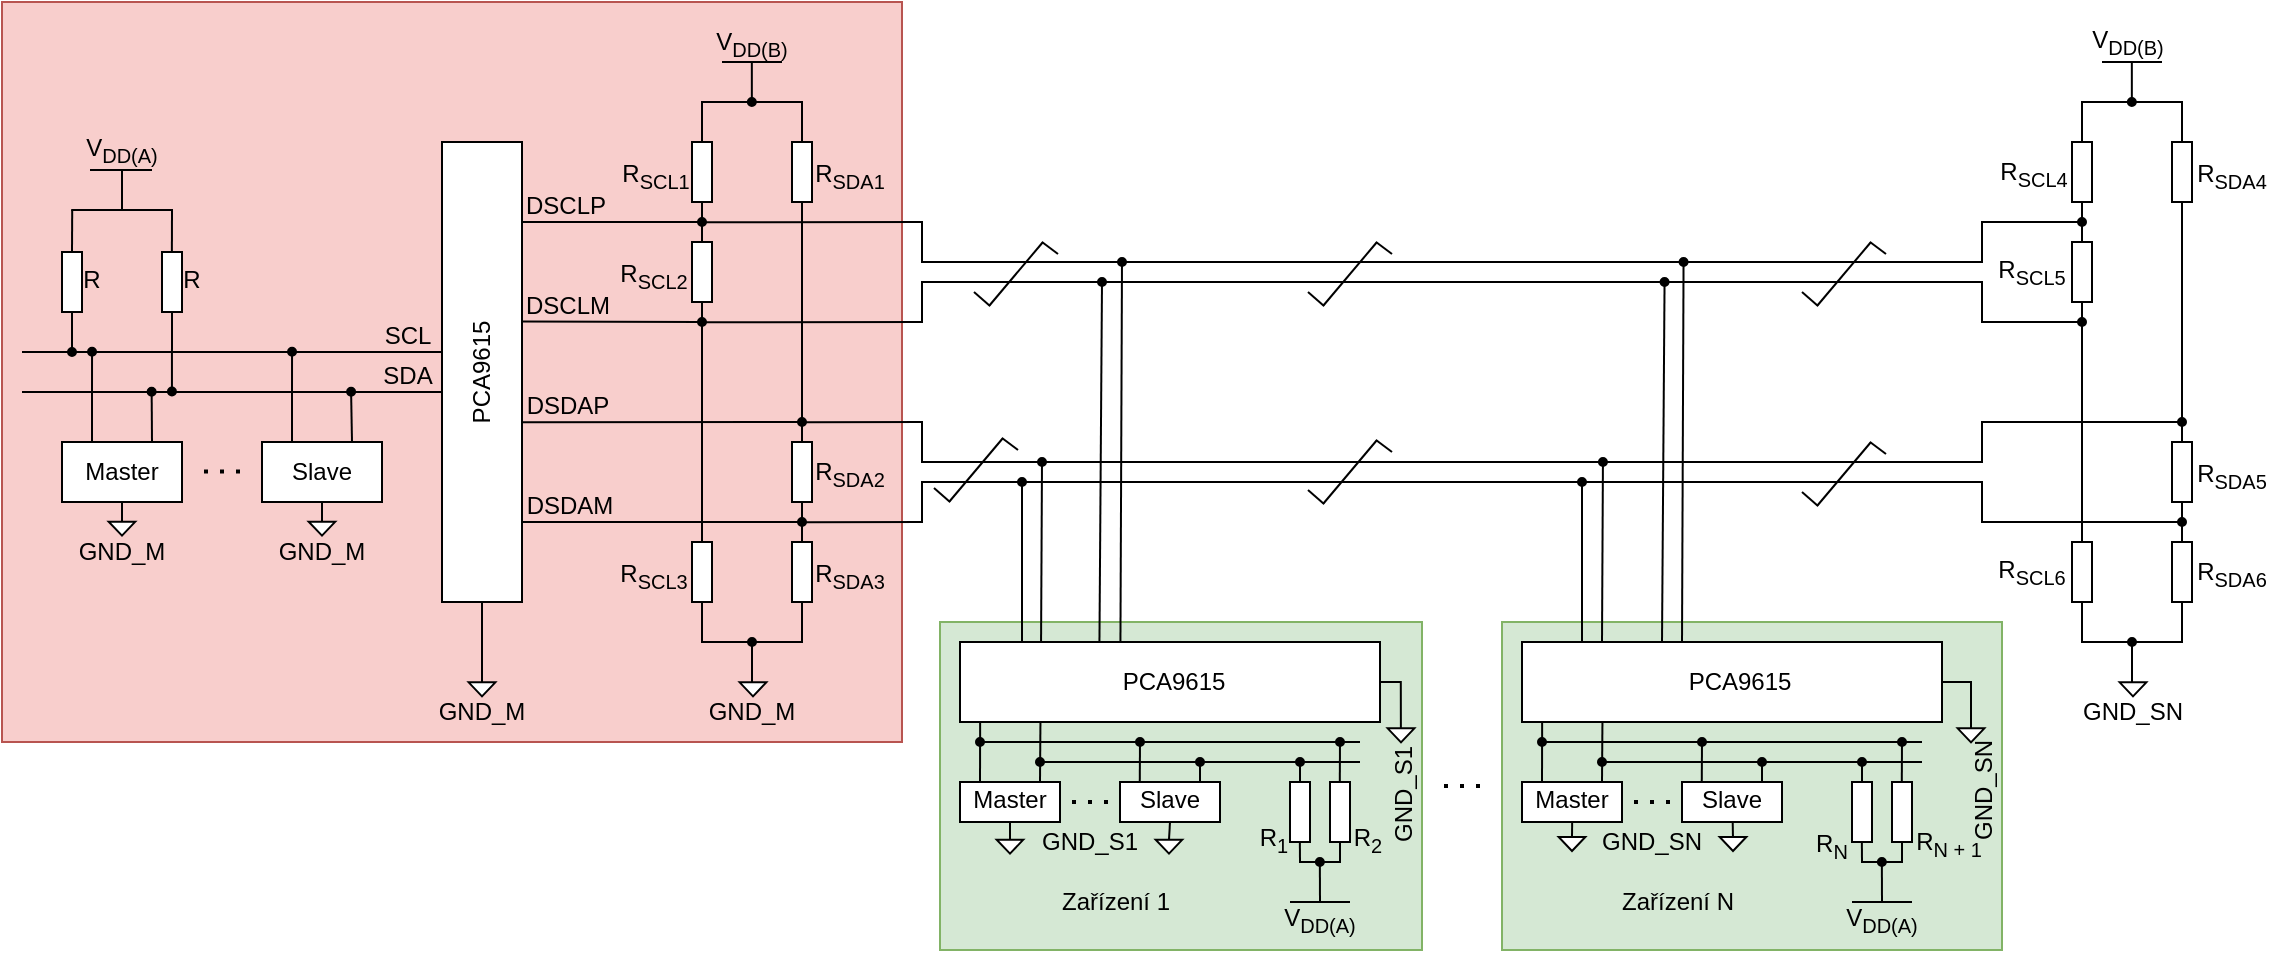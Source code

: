 <mxfile version="14.0.4" type="device"><diagram id="pNHk52BZVPlod_7OhRAb" name="Page-1"><mxGraphModel dx="2249" dy="705" grid="1" gridSize="10" guides="1" tooltips="1" connect="1" arrows="1" fold="1" page="1" pageScale="1" pageWidth="827" pageHeight="1169" math="0" shadow="0"><root><mxCell id="0"/><mxCell id="1" parent="0"/><mxCell id="QaDHxLC-cqoeWQ3ki1GE-164" value="" style="rounded=0;whiteSpace=wrap;html=1;fillColor=#f8cecc;strokeColor=#b85450;" vertex="1" parent="1"><mxGeometry x="-170" y="80" width="450" height="370" as="geometry"/></mxCell><mxCell id="QaDHxLC-cqoeWQ3ki1GE-119" style="edgeStyle=orthogonalEdgeStyle;rounded=0;orthogonalLoop=1;jettySize=auto;html=1;exitX=0.75;exitY=0;exitDx=0;exitDy=0;startArrow=none;startFill=0;startSize=4;endArrow=oval;endFill=1;endSize=4;" edge="1" parent="1" source="QaDHxLC-cqoeWQ3ki1GE-2"><mxGeometry relative="1" as="geometry"><mxPoint x="-95.181" y="274.913" as="targetPoint"/></mxGeometry></mxCell><mxCell id="QaDHxLC-cqoeWQ3ki1GE-120" style="edgeStyle=orthogonalEdgeStyle;rounded=0;orthogonalLoop=1;jettySize=auto;html=1;exitX=0.25;exitY=0;exitDx=0;exitDy=0;startArrow=none;startFill=0;startSize=4;endArrow=oval;endFill=1;endSize=4;" edge="1" parent="1" source="QaDHxLC-cqoeWQ3ki1GE-2"><mxGeometry relative="1" as="geometry"><mxPoint x="-124.98" y="254.913" as="targetPoint"/></mxGeometry></mxCell><mxCell id="QaDHxLC-cqoeWQ3ki1GE-234" style="edgeStyle=orthogonalEdgeStyle;rounded=0;orthogonalLoop=1;jettySize=auto;html=1;exitX=0.5;exitY=1;exitDx=0;exitDy=0;entryX=0;entryY=0.5;entryDx=0;entryDy=0;startArrow=none;startFill=0;startSize=4;endArrow=none;endFill=0;endSize=4;" edge="1" parent="1" source="QaDHxLC-cqoeWQ3ki1GE-2" target="QaDHxLC-cqoeWQ3ki1GE-233"><mxGeometry relative="1" as="geometry"/></mxCell><mxCell id="QaDHxLC-cqoeWQ3ki1GE-2" value="" style="rounded=0;whiteSpace=wrap;html=1;" vertex="1" parent="1"><mxGeometry x="-140" y="300" width="60" height="30" as="geometry"/></mxCell><mxCell id="QaDHxLC-cqoeWQ3ki1GE-117" style="edgeStyle=orthogonalEdgeStyle;rounded=0;orthogonalLoop=1;jettySize=auto;html=1;exitX=0.75;exitY=0;exitDx=0;exitDy=0;startArrow=none;startFill=0;startSize=4;endArrow=oval;endFill=1;endSize=4;" edge="1" parent="1" source="QaDHxLC-cqoeWQ3ki1GE-3"><mxGeometry relative="1" as="geometry"><mxPoint x="4.55" y="274.913" as="targetPoint"/></mxGeometry></mxCell><mxCell id="QaDHxLC-cqoeWQ3ki1GE-118" style="edgeStyle=orthogonalEdgeStyle;rounded=0;orthogonalLoop=1;jettySize=auto;html=1;exitX=0.25;exitY=0;exitDx=0;exitDy=0;startArrow=none;startFill=0;startSize=4;endArrow=oval;endFill=1;endSize=4;" edge="1" parent="1" source="QaDHxLC-cqoeWQ3ki1GE-3"><mxGeometry relative="1" as="geometry"><mxPoint x="-24.98" y="254.913" as="targetPoint"/></mxGeometry></mxCell><mxCell id="QaDHxLC-cqoeWQ3ki1GE-235" style="edgeStyle=orthogonalEdgeStyle;rounded=0;orthogonalLoop=1;jettySize=auto;html=1;exitX=0.5;exitY=1;exitDx=0;exitDy=0;entryX=0;entryY=0.5;entryDx=0;entryDy=0;startArrow=none;startFill=0;startSize=4;endArrow=none;endFill=0;endSize=4;" edge="1" parent="1" source="QaDHxLC-cqoeWQ3ki1GE-3" target="QaDHxLC-cqoeWQ3ki1GE-232"><mxGeometry relative="1" as="geometry"/></mxCell><mxCell id="QaDHxLC-cqoeWQ3ki1GE-3" value="" style="rounded=0;whiteSpace=wrap;html=1;" vertex="1" parent="1"><mxGeometry x="-40" y="300" width="60" height="30" as="geometry"/></mxCell><mxCell id="QaDHxLC-cqoeWQ3ki1GE-6" value="Slave" style="text;html=1;strokeColor=none;fillColor=none;align=center;verticalAlign=middle;whiteSpace=wrap;rounded=0;" vertex="1" parent="1"><mxGeometry x="-30" y="305" width="40" height="20" as="geometry"/></mxCell><mxCell id="QaDHxLC-cqoeWQ3ki1GE-7" value="Master" style="text;html=1;strokeColor=none;fillColor=none;align=center;verticalAlign=middle;whiteSpace=wrap;rounded=0;" vertex="1" parent="1"><mxGeometry x="-130" y="305" width="40" height="20" as="geometry"/></mxCell><mxCell id="QaDHxLC-cqoeWQ3ki1GE-19" value="" style="endArrow=none;dashed=1;html=1;dashPattern=1 3;strokeWidth=2;" edge="1" parent="1"><mxGeometry width="50" height="50" relative="1" as="geometry"><mxPoint x="-69" y="314.76" as="sourcePoint"/><mxPoint x="-49" y="314.76" as="targetPoint"/></mxGeometry></mxCell><mxCell id="QaDHxLC-cqoeWQ3ki1GE-43" value="" style="group" vertex="1" connectable="0" parent="1"><mxGeometry x="580" y="390" width="254.5" height="164" as="geometry"/></mxCell><mxCell id="QaDHxLC-cqoeWQ3ki1GE-44" value="" style="rounded=0;whiteSpace=wrap;html=1;fillColor=#d5e8d4;strokeColor=#82b366;" vertex="1" parent="QaDHxLC-cqoeWQ3ki1GE-43"><mxGeometry width="250" height="164" as="geometry"/></mxCell><mxCell id="QaDHxLC-cqoeWQ3ki1GE-45" value="" style="rounded=0;whiteSpace=wrap;html=1;" vertex="1" parent="QaDHxLC-cqoeWQ3ki1GE-43"><mxGeometry x="10" y="80" width="50" height="20" as="geometry"/></mxCell><mxCell id="QaDHxLC-cqoeWQ3ki1GE-46" value="" style="rounded=0;whiteSpace=wrap;html=1;" vertex="1" parent="QaDHxLC-cqoeWQ3ki1GE-43"><mxGeometry x="90" y="80" width="50" height="20" as="geometry"/></mxCell><mxCell id="QaDHxLC-cqoeWQ3ki1GE-47" value="Slave" style="text;html=1;strokeColor=none;fillColor=none;align=center;verticalAlign=middle;whiteSpace=wrap;rounded=0;" vertex="1" parent="QaDHxLC-cqoeWQ3ki1GE-43"><mxGeometry x="95" y="79" width="40" height="20" as="geometry"/></mxCell><mxCell id="QaDHxLC-cqoeWQ3ki1GE-249" style="edgeStyle=orthogonalEdgeStyle;rounded=0;orthogonalLoop=1;jettySize=auto;html=1;exitX=0.502;exitY=1.066;exitDx=0;exitDy=0;entryX=0;entryY=0.5;entryDx=0;entryDy=0;startArrow=none;startFill=0;startSize=4;endArrow=none;endFill=0;endSize=4;exitPerimeter=0;" edge="1" parent="QaDHxLC-cqoeWQ3ki1GE-43" source="QaDHxLC-cqoeWQ3ki1GE-48" target="QaDHxLC-cqoeWQ3ki1GE-247"><mxGeometry relative="1" as="geometry"/></mxCell><mxCell id="QaDHxLC-cqoeWQ3ki1GE-48" value="Master" style="text;html=1;strokeColor=none;fillColor=none;align=center;verticalAlign=middle;whiteSpace=wrap;rounded=0;" vertex="1" parent="QaDHxLC-cqoeWQ3ki1GE-43"><mxGeometry x="15" y="78" width="40" height="21" as="geometry"/></mxCell><mxCell id="QaDHxLC-cqoeWQ3ki1GE-49" value="" style="endArrow=none;dashed=1;html=1;dashPattern=1 3;strokeWidth=2;" edge="1" parent="QaDHxLC-cqoeWQ3ki1GE-43"><mxGeometry width="50" height="50" relative="1" as="geometry"><mxPoint x="66" y="90" as="sourcePoint"/><mxPoint x="86" y="90" as="targetPoint"/></mxGeometry></mxCell><mxCell id="QaDHxLC-cqoeWQ3ki1GE-127" style="edgeStyle=orthogonalEdgeStyle;rounded=0;orthogonalLoop=1;jettySize=auto;html=1;exitX=0.5;exitY=0;exitDx=0;exitDy=0;entryX=0;entryY=0.5;entryDx=0;entryDy=0;startArrow=none;startFill=0;startSize=4;endArrow=none;endFill=0;endSize=4;" edge="1" parent="QaDHxLC-cqoeWQ3ki1GE-43" source="QaDHxLC-cqoeWQ3ki1GE-50" target="QaDHxLC-cqoeWQ3ki1GE-126"><mxGeometry relative="1" as="geometry"/></mxCell><mxCell id="QaDHxLC-cqoeWQ3ki1GE-50" value="" style="rounded=0;whiteSpace=wrap;html=1;rotation=90;" vertex="1" parent="QaDHxLC-cqoeWQ3ki1GE-43"><mxGeometry x="95" y="-75" width="40" height="210" as="geometry"/></mxCell><mxCell id="QaDHxLC-cqoeWQ3ki1GE-51" value="PCA9615" style="text;html=1;strokeColor=none;fillColor=none;align=center;verticalAlign=middle;whiteSpace=wrap;rounded=0;rotation=360;" vertex="1" parent="QaDHxLC-cqoeWQ3ki1GE-43"><mxGeometry x="89" y="20" width="60" height="20" as="geometry"/></mxCell><mxCell id="QaDHxLC-cqoeWQ3ki1GE-52" value="" style="rounded=0;whiteSpace=wrap;html=1;" vertex="1" parent="QaDHxLC-cqoeWQ3ki1GE-43"><mxGeometry x="175" y="80" width="10" height="30" as="geometry"/></mxCell><mxCell id="QaDHxLC-cqoeWQ3ki1GE-53" value="" style="rounded=0;whiteSpace=wrap;html=1;" vertex="1" parent="QaDHxLC-cqoeWQ3ki1GE-43"><mxGeometry x="195" y="80" width="10" height="30" as="geometry"/></mxCell><mxCell id="QaDHxLC-cqoeWQ3ki1GE-54" value="" style="endArrow=none;html=1;entryX=0.995;entryY=0.952;entryDx=0;entryDy=0;entryPerimeter=0;" edge="1" parent="QaDHxLC-cqoeWQ3ki1GE-43" target="QaDHxLC-cqoeWQ3ki1GE-50"><mxGeometry width="50" height="50" relative="1" as="geometry"><mxPoint x="20" y="80" as="sourcePoint"/><mxPoint x="20" y="51" as="targetPoint"/></mxGeometry></mxCell><mxCell id="QaDHxLC-cqoeWQ3ki1GE-55" value="" style="endArrow=none;html=1;entryX=1;entryY=0.945;entryDx=0;entryDy=0;entryPerimeter=0;" edge="1" parent="QaDHxLC-cqoeWQ3ki1GE-43"><mxGeometry width="50" height="50" relative="1" as="geometry"><mxPoint x="50" y="80" as="sourcePoint"/><mxPoint x="50.22" y="50.1" as="targetPoint"/></mxGeometry></mxCell><mxCell id="QaDHxLC-cqoeWQ3ki1GE-56" value="" style="endArrow=none;html=1;endSize=4;startSize=4;startArrow=oval;startFill=1;" edge="1" parent="QaDHxLC-cqoeWQ3ki1GE-43"><mxGeometry width="50" height="50" relative="1" as="geometry"><mxPoint x="20" y="60" as="sourcePoint"/><mxPoint x="210" y="60" as="targetPoint"/></mxGeometry></mxCell><mxCell id="QaDHxLC-cqoeWQ3ki1GE-57" value="" style="endArrow=none;html=1;startArrow=oval;startFill=1;endSize=4;startSize=4;" edge="1" parent="QaDHxLC-cqoeWQ3ki1GE-43"><mxGeometry width="50" height="50" relative="1" as="geometry"><mxPoint x="50" y="70" as="sourcePoint"/><mxPoint x="210" y="70" as="targetPoint"/></mxGeometry></mxCell><mxCell id="QaDHxLC-cqoeWQ3ki1GE-58" value="" style="endArrow=oval;html=1;startArrow=none;startFill=0;endFill=1;endSize=4;startSize=4;" edge="1" parent="QaDHxLC-cqoeWQ3ki1GE-43"><mxGeometry width="50" height="50" relative="1" as="geometry"><mxPoint x="99.89" y="80" as="sourcePoint"/><mxPoint x="100" y="60" as="targetPoint"/></mxGeometry></mxCell><mxCell id="QaDHxLC-cqoeWQ3ki1GE-59" value="" style="endArrow=oval;html=1;endSize=4;startSize=4;endFill=1;" edge="1" parent="QaDHxLC-cqoeWQ3ki1GE-43"><mxGeometry width="50" height="50" relative="1" as="geometry"><mxPoint x="130" y="80" as="sourcePoint"/><mxPoint x="130" y="70" as="targetPoint"/></mxGeometry></mxCell><mxCell id="QaDHxLC-cqoeWQ3ki1GE-60" value="" style="endArrow=oval;html=1;endFill=1;endSize=4;startSize=4;" edge="1" parent="QaDHxLC-cqoeWQ3ki1GE-43"><mxGeometry width="50" height="50" relative="1" as="geometry"><mxPoint x="180" y="80" as="sourcePoint"/><mxPoint x="180" y="70" as="targetPoint"/></mxGeometry></mxCell><mxCell id="QaDHxLC-cqoeWQ3ki1GE-61" value="" style="endArrow=oval;html=1;endFill=1;endSize=4;startSize=4;" edge="1" parent="QaDHxLC-cqoeWQ3ki1GE-43"><mxGeometry width="50" height="50" relative="1" as="geometry"><mxPoint x="199.9" y="80" as="sourcePoint"/><mxPoint x="200" y="60" as="targetPoint"/></mxGeometry></mxCell><mxCell id="QaDHxLC-cqoeWQ3ki1GE-62" value="R&lt;sub&gt;N&lt;/sub&gt;" style="text;html=1;strokeColor=none;fillColor=none;align=center;verticalAlign=middle;whiteSpace=wrap;rounded=0;" vertex="1" parent="QaDHxLC-cqoeWQ3ki1GE-43"><mxGeometry x="155" y="102" width="20" height="20" as="geometry"/></mxCell><mxCell id="QaDHxLC-cqoeWQ3ki1GE-63" value="R&lt;sub&gt;N + 1&lt;/sub&gt;" style="text;html=1;strokeColor=none;fillColor=none;align=center;verticalAlign=middle;whiteSpace=wrap;rounded=0;" vertex="1" parent="QaDHxLC-cqoeWQ3ki1GE-43"><mxGeometry x="201" y="101" width="45" height="20" as="geometry"/></mxCell><mxCell id="QaDHxLC-cqoeWQ3ki1GE-64" value="" style="endArrow=none;html=1;" edge="1" parent="QaDHxLC-cqoeWQ3ki1GE-43"><mxGeometry width="50" height="50" relative="1" as="geometry"><mxPoint x="180" y="120" as="sourcePoint"/><mxPoint x="179.93" y="110" as="targetPoint"/></mxGeometry></mxCell><mxCell id="QaDHxLC-cqoeWQ3ki1GE-65" value="" style="endArrow=none;html=1;" edge="1" parent="QaDHxLC-cqoeWQ3ki1GE-43"><mxGeometry width="50" height="50" relative="1" as="geometry"><mxPoint x="200.0" y="120.0" as="sourcePoint"/><mxPoint x="200.0" y="110.0" as="targetPoint"/></mxGeometry></mxCell><mxCell id="QaDHxLC-cqoeWQ3ki1GE-66" value="" style="endArrow=none;html=1;" edge="1" parent="QaDHxLC-cqoeWQ3ki1GE-43"><mxGeometry width="50" height="50" relative="1" as="geometry"><mxPoint x="179.5" y="120" as="sourcePoint"/><mxPoint x="200.5" y="120" as="targetPoint"/></mxGeometry></mxCell><mxCell id="QaDHxLC-cqoeWQ3ki1GE-67" value="" style="endArrow=oval;html=1;endSize=4;startSize=4;endFill=1;" edge="1" parent="QaDHxLC-cqoeWQ3ki1GE-43"><mxGeometry width="50" height="50" relative="1" as="geometry"><mxPoint x="190" y="140" as="sourcePoint"/><mxPoint x="189.93" y="120" as="targetPoint"/></mxGeometry></mxCell><mxCell id="QaDHxLC-cqoeWQ3ki1GE-68" value="" style="endArrow=none;html=1;" edge="1" parent="QaDHxLC-cqoeWQ3ki1GE-43"><mxGeometry width="50" height="50" relative="1" as="geometry"><mxPoint x="175" y="140" as="sourcePoint"/><mxPoint x="205" y="140" as="targetPoint"/></mxGeometry></mxCell><mxCell id="QaDHxLC-cqoeWQ3ki1GE-69" value="V&lt;sub&gt;DD(A)&lt;/sub&gt;" style="text;html=1;strokeColor=none;fillColor=none;align=center;verticalAlign=middle;whiteSpace=wrap;rounded=0;" vertex="1" parent="QaDHxLC-cqoeWQ3ki1GE-43"><mxGeometry x="170" y="139" width="40" height="20" as="geometry"/></mxCell><mxCell id="QaDHxLC-cqoeWQ3ki1GE-70" value="Zařízení N" style="text;html=1;strokeColor=none;fillColor=none;align=center;verticalAlign=middle;whiteSpace=wrap;rounded=0;" vertex="1" parent="QaDHxLC-cqoeWQ3ki1GE-43"><mxGeometry x="48" y="130" width="80" height="20" as="geometry"/></mxCell><mxCell id="QaDHxLC-cqoeWQ3ki1GE-126" value="" style="triangle;whiteSpace=wrap;html=1;rotation=90;" vertex="1" parent="QaDHxLC-cqoeWQ3ki1GE-43"><mxGeometry x="231" y="50" width="7" height="13.33" as="geometry"/></mxCell><mxCell id="QaDHxLC-cqoeWQ3ki1GE-129" value="GND_SN" style="text;html=1;strokeColor=none;fillColor=none;align=center;verticalAlign=middle;whiteSpace=wrap;rounded=0;rotation=270;" vertex="1" parent="QaDHxLC-cqoeWQ3ki1GE-43"><mxGeometry x="221" y="74" width="40" height="20" as="geometry"/></mxCell><mxCell id="QaDHxLC-cqoeWQ3ki1GE-247" value="" style="triangle;whiteSpace=wrap;html=1;rotation=90;" vertex="1" parent="QaDHxLC-cqoeWQ3ki1GE-43"><mxGeometry x="31.5" y="104.33" width="7" height="13.33" as="geometry"/></mxCell><mxCell id="QaDHxLC-cqoeWQ3ki1GE-254" style="edgeStyle=orthogonalEdgeStyle;rounded=0;orthogonalLoop=1;jettySize=auto;html=1;exitX=-0.037;exitY=0.502;exitDx=0;exitDy=0;entryX=0.507;entryY=1.006;entryDx=0;entryDy=0;entryPerimeter=0;startArrow=none;startFill=0;startSize=4;endArrow=none;endFill=0;endSize=4;exitPerimeter=0;" edge="1" parent="QaDHxLC-cqoeWQ3ki1GE-43" source="QaDHxLC-cqoeWQ3ki1GE-248" target="QaDHxLC-cqoeWQ3ki1GE-46"><mxGeometry relative="1" as="geometry"/></mxCell><mxCell id="QaDHxLC-cqoeWQ3ki1GE-248" value="" style="triangle;whiteSpace=wrap;html=1;rotation=90;" vertex="1" parent="QaDHxLC-cqoeWQ3ki1GE-43"><mxGeometry x="112" y="104.33" width="7" height="13.33" as="geometry"/></mxCell><mxCell id="QaDHxLC-cqoeWQ3ki1GE-291" value="GND_SN" style="text;html=1;strokeColor=none;fillColor=none;align=center;verticalAlign=middle;whiteSpace=wrap;rounded=0;rotation=0;" vertex="1" parent="QaDHxLC-cqoeWQ3ki1GE-43"><mxGeometry x="55" y="100" width="40" height="20" as="geometry"/></mxCell><mxCell id="QaDHxLC-cqoeWQ3ki1GE-71" value="" style="endArrow=none;dashed=1;html=1;dashPattern=1 3;strokeWidth=2;" edge="1" parent="1"><mxGeometry width="50" height="50" relative="1" as="geometry"><mxPoint x="551" y="472" as="sourcePoint"/><mxPoint x="571" y="472" as="targetPoint"/></mxGeometry></mxCell><mxCell id="QaDHxLC-cqoeWQ3ki1GE-100" style="edgeStyle=orthogonalEdgeStyle;rounded=0;orthogonalLoop=1;jettySize=auto;html=1;entryX=0.5;entryY=1;entryDx=0;entryDy=0;startArrow=none;startFill=0;startSize=4;endArrow=none;endFill=0;endSize=4;" edge="1" parent="1" source="QaDHxLC-cqoeWQ3ki1GE-72" target="QaDHxLC-cqoeWQ3ki1GE-73"><mxGeometry relative="1" as="geometry"/></mxCell><mxCell id="QaDHxLC-cqoeWQ3ki1GE-72" value="" style="rounded=0;whiteSpace=wrap;html=1;" vertex="1" parent="1"><mxGeometry x="175" y="200" width="10" height="30" as="geometry"/></mxCell><mxCell id="QaDHxLC-cqoeWQ3ki1GE-103" style="edgeStyle=orthogonalEdgeStyle;rounded=0;orthogonalLoop=1;jettySize=auto;html=1;entryX=0.5;entryY=0;entryDx=0;entryDy=0;startArrow=none;startFill=0;startSize=4;endArrow=none;endFill=0;endSize=4;" edge="1" parent="1" source="QaDHxLC-cqoeWQ3ki1GE-73" target="QaDHxLC-cqoeWQ3ki1GE-77"><mxGeometry relative="1" as="geometry"><Array as="points"><mxPoint x="180" y="130"/><mxPoint x="230" y="130"/></Array></mxGeometry></mxCell><mxCell id="QaDHxLC-cqoeWQ3ki1GE-73" value="" style="rounded=0;whiteSpace=wrap;html=1;" vertex="1" parent="1"><mxGeometry x="175" y="150" width="10" height="30" as="geometry"/></mxCell><mxCell id="QaDHxLC-cqoeWQ3ki1GE-81" style="edgeStyle=orthogonalEdgeStyle;rounded=0;orthogonalLoop=1;jettySize=auto;html=1;entryX=0.5;entryY=1;entryDx=0;entryDy=0;startArrow=none;startFill=0;startSize=4;endArrow=none;endFill=0;endSize=4;" edge="1" parent="1" source="QaDHxLC-cqoeWQ3ki1GE-74" target="QaDHxLC-cqoeWQ3ki1GE-75"><mxGeometry relative="1" as="geometry"><Array as="points"><mxPoint x="180" y="400"/><mxPoint x="230" y="400"/></Array></mxGeometry></mxCell><mxCell id="QaDHxLC-cqoeWQ3ki1GE-98" style="edgeStyle=orthogonalEdgeStyle;rounded=0;orthogonalLoop=1;jettySize=auto;html=1;entryX=0.5;entryY=1;entryDx=0;entryDy=0;startArrow=none;startFill=0;startSize=4;endArrow=none;endFill=0;endSize=4;" edge="1" parent="1" source="QaDHxLC-cqoeWQ3ki1GE-74" target="QaDHxLC-cqoeWQ3ki1GE-72"><mxGeometry relative="1" as="geometry"/></mxCell><mxCell id="QaDHxLC-cqoeWQ3ki1GE-74" value="" style="rounded=0;whiteSpace=wrap;html=1;" vertex="1" parent="1"><mxGeometry x="175" y="350" width="10" height="30" as="geometry"/></mxCell><mxCell id="QaDHxLC-cqoeWQ3ki1GE-75" value="" style="rounded=0;whiteSpace=wrap;html=1;" vertex="1" parent="1"><mxGeometry x="225" y="350" width="10" height="30" as="geometry"/></mxCell><mxCell id="QaDHxLC-cqoeWQ3ki1GE-80" style="edgeStyle=orthogonalEdgeStyle;rounded=0;orthogonalLoop=1;jettySize=auto;html=1;entryX=0.5;entryY=0;entryDx=0;entryDy=0;startArrow=none;startFill=0;startSize=4;endArrow=none;endFill=0;endSize=4;" edge="1" parent="1" source="QaDHxLC-cqoeWQ3ki1GE-76" target="QaDHxLC-cqoeWQ3ki1GE-75"><mxGeometry relative="1" as="geometry"/></mxCell><mxCell id="QaDHxLC-cqoeWQ3ki1GE-102" style="edgeStyle=orthogonalEdgeStyle;rounded=0;orthogonalLoop=1;jettySize=auto;html=1;entryX=0.5;entryY=1;entryDx=0;entryDy=0;startArrow=none;startFill=0;startSize=4;endArrow=none;endFill=0;endSize=4;" edge="1" parent="1" source="QaDHxLC-cqoeWQ3ki1GE-76" target="QaDHxLC-cqoeWQ3ki1GE-77"><mxGeometry relative="1" as="geometry"/></mxCell><mxCell id="QaDHxLC-cqoeWQ3ki1GE-76" value="" style="rounded=0;whiteSpace=wrap;html=1;" vertex="1" parent="1"><mxGeometry x="225" y="300" width="10" height="30" as="geometry"/></mxCell><mxCell id="QaDHxLC-cqoeWQ3ki1GE-77" value="" style="rounded=0;whiteSpace=wrap;html=1;" vertex="1" parent="1"><mxGeometry x="225" y="150" width="10" height="30" as="geometry"/></mxCell><mxCell id="QaDHxLC-cqoeWQ3ki1GE-85" value="" style="endArrow=oval;html=1;startArrow=none;startFill=0;endFill=1;endSize=4;startSize=4;" edge="1" parent="1"><mxGeometry width="50" height="50" relative="1" as="geometry"><mxPoint x="205" y="420" as="sourcePoint"/><mxPoint x="205" y="400" as="targetPoint"/></mxGeometry></mxCell><mxCell id="QaDHxLC-cqoeWQ3ki1GE-87" value="GND_M" style="text;html=1;strokeColor=none;fillColor=none;align=center;verticalAlign=middle;whiteSpace=wrap;rounded=0;" vertex="1" parent="1"><mxGeometry x="185" y="425" width="40" height="20" as="geometry"/></mxCell><mxCell id="QaDHxLC-cqoeWQ3ki1GE-230" style="edgeStyle=orthogonalEdgeStyle;rounded=0;orthogonalLoop=1;jettySize=auto;html=1;exitX=0.5;exitY=1;exitDx=0;exitDy=0;entryX=0;entryY=0.5;entryDx=0;entryDy=0;startArrow=none;startFill=0;startSize=4;endArrow=none;endFill=0;endSize=4;" edge="1" parent="1" source="QaDHxLC-cqoeWQ3ki1GE-1" target="QaDHxLC-cqoeWQ3ki1GE-229"><mxGeometry relative="1" as="geometry"/></mxCell><mxCell id="QaDHxLC-cqoeWQ3ki1GE-1" value="" style="rounded=0;whiteSpace=wrap;html=1;" vertex="1" parent="1"><mxGeometry x="50" y="150" width="40" height="230" as="geometry"/></mxCell><mxCell id="QaDHxLC-cqoeWQ3ki1GE-5" value="PCA9615" style="text;html=1;strokeColor=none;fillColor=none;align=center;verticalAlign=middle;whiteSpace=wrap;rounded=0;rotation=270;" vertex="1" parent="1"><mxGeometry x="40" y="255" width="60" height="20" as="geometry"/></mxCell><mxCell id="QaDHxLC-cqoeWQ3ki1GE-88" value="R&lt;sub&gt;SCL1&lt;/sub&gt;" style="text;html=1;strokeColor=none;fillColor=none;align=center;verticalAlign=middle;whiteSpace=wrap;rounded=0;" vertex="1" parent="1"><mxGeometry x="137" y="157" width="40" height="20" as="geometry"/></mxCell><mxCell id="QaDHxLC-cqoeWQ3ki1GE-89" value="R&lt;sub&gt;SCL2&lt;/sub&gt;" style="text;html=1;strokeColor=none;fillColor=none;align=center;verticalAlign=middle;whiteSpace=wrap;rounded=0;" vertex="1" parent="1"><mxGeometry x="136" y="207" width="40" height="20" as="geometry"/></mxCell><mxCell id="QaDHxLC-cqoeWQ3ki1GE-90" value="R&lt;sub&gt;SCL3&lt;/sub&gt;" style="text;html=1;strokeColor=none;fillColor=none;align=center;verticalAlign=middle;whiteSpace=wrap;rounded=0;" vertex="1" parent="1"><mxGeometry x="136" y="357" width="40" height="20" as="geometry"/></mxCell><mxCell id="QaDHxLC-cqoeWQ3ki1GE-91" value="R&lt;sub&gt;SDA1&lt;/sub&gt;" style="text;html=1;strokeColor=none;fillColor=none;align=center;verticalAlign=middle;whiteSpace=wrap;rounded=0;" vertex="1" parent="1"><mxGeometry x="234" y="157" width="40" height="20" as="geometry"/></mxCell><mxCell id="QaDHxLC-cqoeWQ3ki1GE-92" value="R&lt;sub&gt;SDA2&lt;/sub&gt;" style="text;html=1;strokeColor=none;fillColor=none;align=center;verticalAlign=middle;whiteSpace=wrap;rounded=0;" vertex="1" parent="1"><mxGeometry x="234" y="306" width="40" height="20" as="geometry"/></mxCell><mxCell id="QaDHxLC-cqoeWQ3ki1GE-93" value="R&lt;sub&gt;SDA3&lt;/sub&gt;" style="text;html=1;strokeColor=none;fillColor=none;align=center;verticalAlign=middle;whiteSpace=wrap;rounded=0;" vertex="1" parent="1"><mxGeometry x="234" y="357" width="40" height="20" as="geometry"/></mxCell><mxCell id="QaDHxLC-cqoeWQ3ki1GE-94" value="" style="endArrow=oval;html=1;startSize=4;endSize=4;endFill=1;exitX=0.998;exitY=0.826;exitDx=0;exitDy=0;exitPerimeter=0;" edge="1" parent="1" source="QaDHxLC-cqoeWQ3ki1GE-1"><mxGeometry width="50" height="50" relative="1" as="geometry"><mxPoint x="95" y="350" as="sourcePoint"/><mxPoint x="230" y="340" as="targetPoint"/></mxGeometry></mxCell><mxCell id="QaDHxLC-cqoeWQ3ki1GE-95" value="" style="endArrow=oval;html=1;exitX=0.998;exitY=0.609;exitDx=0;exitDy=0;exitPerimeter=0;startSize=4;endSize=4;endFill=1;" edge="1" parent="1" source="QaDHxLC-cqoeWQ3ki1GE-1"><mxGeometry width="50" height="50" relative="1" as="geometry"><mxPoint x="120.0" y="290.39" as="sourcePoint"/><mxPoint x="230" y="290" as="targetPoint"/></mxGeometry></mxCell><mxCell id="QaDHxLC-cqoeWQ3ki1GE-99" value="" style="endArrow=oval;html=1;exitX=0.997;exitY=0.39;exitDx=0;exitDy=0;exitPerimeter=0;endSize=4;startSize=4;endFill=1;" edge="1" parent="1" source="QaDHxLC-cqoeWQ3ki1GE-1"><mxGeometry width="50" height="50" relative="1" as="geometry"><mxPoint x="140" y="290" as="sourcePoint"/><mxPoint x="180" y="240" as="targetPoint"/></mxGeometry></mxCell><mxCell id="QaDHxLC-cqoeWQ3ki1GE-101" value="" style="endArrow=oval;html=1;endSize=4;startSize=4;endFill=1;" edge="1" parent="1"><mxGeometry width="50" height="50" relative="1" as="geometry"><mxPoint x="90" y="190" as="sourcePoint"/><mxPoint x="180" y="190" as="targetPoint"/></mxGeometry></mxCell><mxCell id="QaDHxLC-cqoeWQ3ki1GE-104" value="" style="endArrow=none;html=1;startSize=4;endSize=4;endFill=0;startArrow=oval;startFill=1;" edge="1" parent="1"><mxGeometry width="50" height="50" relative="1" as="geometry"><mxPoint x="204.92" y="130" as="sourcePoint"/><mxPoint x="204.92" y="110" as="targetPoint"/></mxGeometry></mxCell><mxCell id="QaDHxLC-cqoeWQ3ki1GE-105" value="" style="endArrow=none;html=1;" edge="1" parent="1"><mxGeometry width="50" height="50" relative="1" as="geometry"><mxPoint x="190" y="110" as="sourcePoint"/><mxPoint x="220" y="110" as="targetPoint"/></mxGeometry></mxCell><mxCell id="QaDHxLC-cqoeWQ3ki1GE-106" value="V&lt;sub&gt;DD(B)&lt;/sub&gt;" style="text;html=1;strokeColor=none;fillColor=none;align=center;verticalAlign=middle;whiteSpace=wrap;rounded=0;" vertex="1" parent="1"><mxGeometry x="185" y="91" width="40" height="20" as="geometry"/></mxCell><mxCell id="QaDHxLC-cqoeWQ3ki1GE-107" value="DSCLP" style="text;html=1;strokeColor=none;fillColor=none;align=center;verticalAlign=middle;whiteSpace=wrap;rounded=0;" vertex="1" parent="1"><mxGeometry x="92" y="172" width="40" height="20" as="geometry"/></mxCell><mxCell id="QaDHxLC-cqoeWQ3ki1GE-108" value="DSCLM" style="text;html=1;strokeColor=none;fillColor=none;align=center;verticalAlign=middle;whiteSpace=wrap;rounded=0;" vertex="1" parent="1"><mxGeometry x="93" y="222" width="40" height="20" as="geometry"/></mxCell><mxCell id="QaDHxLC-cqoeWQ3ki1GE-109" value="DSDAP" style="text;html=1;strokeColor=none;fillColor=none;align=center;verticalAlign=middle;whiteSpace=wrap;rounded=0;" vertex="1" parent="1"><mxGeometry x="93" y="272" width="40" height="20" as="geometry"/></mxCell><mxCell id="QaDHxLC-cqoeWQ3ki1GE-110" value="DSDAM" style="text;html=1;strokeColor=none;fillColor=none;align=center;verticalAlign=middle;whiteSpace=wrap;rounded=0;" vertex="1" parent="1"><mxGeometry x="94" y="322" width="40" height="20" as="geometry"/></mxCell><mxCell id="QaDHxLC-cqoeWQ3ki1GE-111" value="" style="endArrow=none;html=1;entryX=-0.021;entryY=0.433;entryDx=0;entryDy=0;entryPerimeter=0;" edge="1" parent="1"><mxGeometry width="50" height="50" relative="1" as="geometry"><mxPoint x="-160" y="255" as="sourcePoint"/><mxPoint x="50.16" y="255.0" as="targetPoint"/></mxGeometry></mxCell><mxCell id="QaDHxLC-cqoeWQ3ki1GE-112" value="" style="endArrow=none;html=1;entryX=-0.021;entryY=0.433;entryDx=0;entryDy=0;entryPerimeter=0;" edge="1" parent="1"><mxGeometry width="50" height="50" relative="1" as="geometry"><mxPoint x="-160" y="275" as="sourcePoint"/><mxPoint x="50.0" y="275" as="targetPoint"/></mxGeometry></mxCell><mxCell id="QaDHxLC-cqoeWQ3ki1GE-122" style="edgeStyle=orthogonalEdgeStyle;rounded=0;orthogonalLoop=1;jettySize=auto;html=1;startArrow=none;startFill=0;startSize=4;endArrow=oval;endFill=1;endSize=4;" edge="1" parent="1" source="QaDHxLC-cqoeWQ3ki1GE-113"><mxGeometry relative="1" as="geometry"><mxPoint x="-135.355" y="254.903" as="targetPoint"/></mxGeometry></mxCell><mxCell id="QaDHxLC-cqoeWQ3ki1GE-113" value="" style="rounded=0;whiteSpace=wrap;html=1;" vertex="1" parent="1"><mxGeometry x="-140" y="205" width="10" height="30" as="geometry"/></mxCell><mxCell id="QaDHxLC-cqoeWQ3ki1GE-121" style="edgeStyle=orthogonalEdgeStyle;rounded=0;orthogonalLoop=1;jettySize=auto;html=1;exitX=0.5;exitY=1;exitDx=0;exitDy=0;startArrow=none;startFill=0;startSize=4;endArrow=oval;endFill=1;endSize=4;" edge="1" parent="1" source="QaDHxLC-cqoeWQ3ki1GE-114"><mxGeometry relative="1" as="geometry"><mxPoint x="-85.032" y="274.742" as="targetPoint"/></mxGeometry></mxCell><mxCell id="QaDHxLC-cqoeWQ3ki1GE-114" value="" style="rounded=0;whiteSpace=wrap;html=1;" vertex="1" parent="1"><mxGeometry x="-90" y="205" width="10" height="30" as="geometry"/></mxCell><mxCell id="QaDHxLC-cqoeWQ3ki1GE-115" value="SDA" style="text;html=1;strokeColor=none;fillColor=none;align=center;verticalAlign=middle;whiteSpace=wrap;rounded=0;" vertex="1" parent="1"><mxGeometry x="13" y="257" width="40" height="20" as="geometry"/></mxCell><mxCell id="QaDHxLC-cqoeWQ3ki1GE-116" value="SCL" style="text;html=1;strokeColor=none;fillColor=none;align=center;verticalAlign=middle;whiteSpace=wrap;rounded=0;" vertex="1" parent="1"><mxGeometry x="13" y="237" width="40" height="20" as="geometry"/></mxCell><mxCell id="QaDHxLC-cqoeWQ3ki1GE-123" value="" style="triangle;whiteSpace=wrap;html=1;rotation=90;" vertex="1" parent="1"><mxGeometry x="202" y="417" width="7" height="13.33" as="geometry"/></mxCell><mxCell id="QaDHxLC-cqoeWQ3ki1GE-40" value="" style="rounded=0;whiteSpace=wrap;html=1;fillColor=#d5e8d4;strokeColor=#82b366;" vertex="1" parent="1"><mxGeometry x="299" y="390" width="241" height="164" as="geometry"/></mxCell><mxCell id="QaDHxLC-cqoeWQ3ki1GE-240" style="edgeStyle=orthogonalEdgeStyle;rounded=0;orthogonalLoop=1;jettySize=auto;html=1;exitX=0.5;exitY=1;exitDx=0;exitDy=0;entryX=0;entryY=0.5;entryDx=0;entryDy=0;startArrow=none;startFill=0;startSize=4;endArrow=none;endFill=0;endSize=4;" edge="1" parent="1" source="QaDHxLC-cqoeWQ3ki1GE-15" target="QaDHxLC-cqoeWQ3ki1GE-239"><mxGeometry relative="1" as="geometry"/></mxCell><mxCell id="QaDHxLC-cqoeWQ3ki1GE-15" value="" style="rounded=0;whiteSpace=wrap;html=1;" vertex="1" parent="1"><mxGeometry x="309" y="470" width="50" height="20" as="geometry"/></mxCell><mxCell id="QaDHxLC-cqoeWQ3ki1GE-246" style="edgeStyle=orthogonalEdgeStyle;rounded=0;orthogonalLoop=1;jettySize=auto;html=1;exitX=0.5;exitY=1;exitDx=0;exitDy=0;entryX=0;entryY=0.5;entryDx=0;entryDy=0;startArrow=none;startFill=0;startSize=4;endArrow=none;endFill=0;endSize=4;" edge="1" parent="1" source="QaDHxLC-cqoeWQ3ki1GE-16" target="QaDHxLC-cqoeWQ3ki1GE-238"><mxGeometry relative="1" as="geometry"/></mxCell><mxCell id="QaDHxLC-cqoeWQ3ki1GE-16" value="" style="rounded=0;whiteSpace=wrap;html=1;" vertex="1" parent="1"><mxGeometry x="389" y="470" width="50" height="20" as="geometry"/></mxCell><mxCell id="QaDHxLC-cqoeWQ3ki1GE-17" value="Slave" style="text;html=1;strokeColor=none;fillColor=none;align=center;verticalAlign=middle;whiteSpace=wrap;rounded=0;" vertex="1" parent="1"><mxGeometry x="394" y="469" width="40" height="20" as="geometry"/></mxCell><mxCell id="QaDHxLC-cqoeWQ3ki1GE-18" value="Master" style="text;html=1;strokeColor=none;fillColor=none;align=center;verticalAlign=middle;whiteSpace=wrap;rounded=0;" vertex="1" parent="1"><mxGeometry x="314" y="468" width="40" height="21" as="geometry"/></mxCell><mxCell id="QaDHxLC-cqoeWQ3ki1GE-20" value="" style="endArrow=none;dashed=1;html=1;dashPattern=1 3;strokeWidth=2;" edge="1" parent="1"><mxGeometry x="299" y="390" width="50" height="50" as="geometry"><mxPoint x="365" y="480" as="sourcePoint"/><mxPoint x="385" y="480" as="targetPoint"/></mxGeometry></mxCell><mxCell id="QaDHxLC-cqoeWQ3ki1GE-125" style="edgeStyle=orthogonalEdgeStyle;rounded=0;orthogonalLoop=1;jettySize=auto;html=1;exitX=0.5;exitY=0;exitDx=0;exitDy=0;entryX=0.01;entryY=0.504;entryDx=0;entryDy=0;entryPerimeter=0;startArrow=none;startFill=0;startSize=4;endArrow=none;endFill=0;endSize=4;" edge="1" parent="1" source="QaDHxLC-cqoeWQ3ki1GE-10" target="QaDHxLC-cqoeWQ3ki1GE-124"><mxGeometry relative="1" as="geometry"/></mxCell><mxCell id="QaDHxLC-cqoeWQ3ki1GE-10" value="" style="rounded=0;whiteSpace=wrap;html=1;rotation=90;" vertex="1" parent="1"><mxGeometry x="394" y="315" width="40" height="210" as="geometry"/></mxCell><mxCell id="QaDHxLC-cqoeWQ3ki1GE-11" value="PCA9615" style="text;html=1;strokeColor=none;fillColor=none;align=center;verticalAlign=middle;whiteSpace=wrap;rounded=0;rotation=360;" vertex="1" parent="1"><mxGeometry x="386" y="410" width="60" height="20" as="geometry"/></mxCell><mxCell id="QaDHxLC-cqoeWQ3ki1GE-21" value="" style="rounded=0;whiteSpace=wrap;html=1;" vertex="1" parent="1"><mxGeometry x="474" y="470" width="10" height="30" as="geometry"/></mxCell><mxCell id="QaDHxLC-cqoeWQ3ki1GE-22" value="" style="rounded=0;whiteSpace=wrap;html=1;" vertex="1" parent="1"><mxGeometry x="494" y="470" width="10" height="30" as="geometry"/></mxCell><mxCell id="QaDHxLC-cqoeWQ3ki1GE-23" value="" style="endArrow=none;html=1;entryX=0.995;entryY=0.952;entryDx=0;entryDy=0;entryPerimeter=0;" edge="1" parent="1" target="QaDHxLC-cqoeWQ3ki1GE-10"><mxGeometry x="299" y="390" width="50" height="50" as="geometry"><mxPoint x="319" y="470" as="sourcePoint"/><mxPoint x="319" y="441" as="targetPoint"/></mxGeometry></mxCell><mxCell id="QaDHxLC-cqoeWQ3ki1GE-24" value="" style="endArrow=none;html=1;entryX=1;entryY=0.945;entryDx=0;entryDy=0;entryPerimeter=0;" edge="1" parent="1"><mxGeometry x="299" y="390" width="50" height="50" as="geometry"><mxPoint x="349" y="470" as="sourcePoint"/><mxPoint x="349.22" y="440.1" as="targetPoint"/></mxGeometry></mxCell><mxCell id="QaDHxLC-cqoeWQ3ki1GE-25" value="" style="endArrow=none;html=1;endSize=4;startSize=4;startArrow=oval;startFill=1;" edge="1" parent="1"><mxGeometry x="299" y="390" width="50" height="50" as="geometry"><mxPoint x="319" y="450" as="sourcePoint"/><mxPoint x="509" y="450" as="targetPoint"/></mxGeometry></mxCell><mxCell id="QaDHxLC-cqoeWQ3ki1GE-26" value="" style="endArrow=none;html=1;startArrow=oval;startFill=1;endSize=4;startSize=4;" edge="1" parent="1"><mxGeometry x="299" y="390" width="50" height="50" as="geometry"><mxPoint x="349" y="460" as="sourcePoint"/><mxPoint x="509" y="460" as="targetPoint"/></mxGeometry></mxCell><mxCell id="QaDHxLC-cqoeWQ3ki1GE-27" value="" style="endArrow=oval;html=1;startArrow=none;startFill=0;endFill=1;endSize=4;startSize=4;" edge="1" parent="1"><mxGeometry x="299" y="390" width="50" height="50" as="geometry"><mxPoint x="398.89" y="470" as="sourcePoint"/><mxPoint x="399" y="450" as="targetPoint"/></mxGeometry></mxCell><mxCell id="QaDHxLC-cqoeWQ3ki1GE-28" value="" style="endArrow=oval;html=1;endSize=4;startSize=4;endFill=1;" edge="1" parent="1"><mxGeometry x="299" y="390" width="50" height="50" as="geometry"><mxPoint x="429" y="470" as="sourcePoint"/><mxPoint x="429" y="460" as="targetPoint"/></mxGeometry></mxCell><mxCell id="QaDHxLC-cqoeWQ3ki1GE-30" value="" style="endArrow=oval;html=1;endFill=1;endSize=4;startSize=4;" edge="1" parent="1"><mxGeometry x="299" y="390" width="50" height="50" as="geometry"><mxPoint x="479" y="470" as="sourcePoint"/><mxPoint x="479" y="460" as="targetPoint"/></mxGeometry></mxCell><mxCell id="QaDHxLC-cqoeWQ3ki1GE-31" value="" style="endArrow=oval;html=1;endFill=1;endSize=4;startSize=4;" edge="1" parent="1"><mxGeometry x="299" y="390" width="50" height="50" as="geometry"><mxPoint x="498.9" y="470" as="sourcePoint"/><mxPoint x="499" y="450" as="targetPoint"/></mxGeometry></mxCell><mxCell id="QaDHxLC-cqoeWQ3ki1GE-32" value="R&lt;sub&gt;1&lt;/sub&gt;" style="text;html=1;strokeColor=none;fillColor=none;align=center;verticalAlign=middle;whiteSpace=wrap;rounded=0;" vertex="1" parent="1"><mxGeometry x="456" y="489" width="20" height="20" as="geometry"/></mxCell><mxCell id="QaDHxLC-cqoeWQ3ki1GE-33" value="R&lt;sub&gt;2&lt;/sub&gt;" style="text;html=1;strokeColor=none;fillColor=none;align=center;verticalAlign=middle;whiteSpace=wrap;rounded=0;" vertex="1" parent="1"><mxGeometry x="503" y="489" width="20" height="20" as="geometry"/></mxCell><mxCell id="QaDHxLC-cqoeWQ3ki1GE-34" value="" style="endArrow=none;html=1;" edge="1" parent="1"><mxGeometry x="299" y="390" width="50" height="50" as="geometry"><mxPoint x="479" y="510" as="sourcePoint"/><mxPoint x="478.93" y="500" as="targetPoint"/></mxGeometry></mxCell><mxCell id="QaDHxLC-cqoeWQ3ki1GE-35" value="" style="endArrow=none;html=1;" edge="1" parent="1"><mxGeometry x="299" y="390" width="50" height="50" as="geometry"><mxPoint x="499.0" y="510.0" as="sourcePoint"/><mxPoint x="499.0" y="500.0" as="targetPoint"/></mxGeometry></mxCell><mxCell id="QaDHxLC-cqoeWQ3ki1GE-36" value="" style="endArrow=none;html=1;" edge="1" parent="1"><mxGeometry x="299" y="390" width="50" height="50" as="geometry"><mxPoint x="478.5" y="510" as="sourcePoint"/><mxPoint x="499.5" y="510" as="targetPoint"/></mxGeometry></mxCell><mxCell id="QaDHxLC-cqoeWQ3ki1GE-37" value="" style="endArrow=oval;html=1;endSize=4;startSize=4;endFill=1;" edge="1" parent="1"><mxGeometry x="299" y="390" width="50" height="50" as="geometry"><mxPoint x="489" y="530" as="sourcePoint"/><mxPoint x="488.93" y="510" as="targetPoint"/></mxGeometry></mxCell><mxCell id="QaDHxLC-cqoeWQ3ki1GE-38" value="" style="endArrow=none;html=1;" edge="1" parent="1"><mxGeometry x="299" y="390" width="50" height="50" as="geometry"><mxPoint x="474" y="530" as="sourcePoint"/><mxPoint x="504" y="530" as="targetPoint"/></mxGeometry></mxCell><mxCell id="QaDHxLC-cqoeWQ3ki1GE-39" value="V&lt;sub&gt;DD(A)&lt;/sub&gt;" style="text;html=1;strokeColor=none;fillColor=none;align=center;verticalAlign=middle;whiteSpace=wrap;rounded=0;" vertex="1" parent="1"><mxGeometry x="469" y="529" width="40" height="20" as="geometry"/></mxCell><mxCell id="QaDHxLC-cqoeWQ3ki1GE-41" value="Zařízení 1" style="text;html=1;strokeColor=none;fillColor=none;align=center;verticalAlign=middle;whiteSpace=wrap;rounded=0;" vertex="1" parent="1"><mxGeometry x="347" y="520" width="80" height="20" as="geometry"/></mxCell><mxCell id="QaDHxLC-cqoeWQ3ki1GE-124" value="" style="triangle;whiteSpace=wrap;html=1;rotation=90;" vertex="1" parent="1"><mxGeometry x="526" y="440" width="7" height="13.33" as="geometry"/></mxCell><mxCell id="QaDHxLC-cqoeWQ3ki1GE-128" value="GND_S1" style="text;html=1;strokeColor=none;fillColor=none;align=center;verticalAlign=middle;whiteSpace=wrap;rounded=0;rotation=270;" vertex="1" parent="1"><mxGeometry x="511" y="466" width="40" height="20" as="geometry"/></mxCell><mxCell id="QaDHxLC-cqoeWQ3ki1GE-130" style="edgeStyle=orthogonalEdgeStyle;rounded=0;orthogonalLoop=1;jettySize=auto;html=1;entryX=0.5;entryY=1;entryDx=0;entryDy=0;startArrow=none;startFill=0;startSize=4;endArrow=none;endFill=0;endSize=4;" edge="1" parent="1" source="QaDHxLC-cqoeWQ3ki1GE-131" target="QaDHxLC-cqoeWQ3ki1GE-133"><mxGeometry relative="1" as="geometry"/></mxCell><mxCell id="QaDHxLC-cqoeWQ3ki1GE-131" value="" style="rounded=0;whiteSpace=wrap;html=1;fillColor=none;" vertex="1" parent="1"><mxGeometry x="865" y="200" width="10" height="30" as="geometry"/></mxCell><mxCell id="QaDHxLC-cqoeWQ3ki1GE-132" style="edgeStyle=orthogonalEdgeStyle;rounded=0;orthogonalLoop=1;jettySize=auto;html=1;entryX=0.5;entryY=0;entryDx=0;entryDy=0;startArrow=none;startFill=0;startSize=4;endArrow=none;endFill=0;endSize=4;" edge="1" parent="1" source="QaDHxLC-cqoeWQ3ki1GE-133" target="QaDHxLC-cqoeWQ3ki1GE-141"><mxGeometry relative="1" as="geometry"><Array as="points"><mxPoint x="870" y="130"/><mxPoint x="920" y="130"/></Array></mxGeometry></mxCell><mxCell id="QaDHxLC-cqoeWQ3ki1GE-133" value="" style="rounded=0;whiteSpace=wrap;html=1;fillColor=none;" vertex="1" parent="1"><mxGeometry x="865" y="150" width="10" height="30" as="geometry"/></mxCell><mxCell id="QaDHxLC-cqoeWQ3ki1GE-134" style="edgeStyle=orthogonalEdgeStyle;rounded=0;orthogonalLoop=1;jettySize=auto;html=1;entryX=0.5;entryY=1;entryDx=0;entryDy=0;startArrow=none;startFill=0;startSize=4;endArrow=none;endFill=0;endSize=4;" edge="1" parent="1" source="QaDHxLC-cqoeWQ3ki1GE-136" target="QaDHxLC-cqoeWQ3ki1GE-137"><mxGeometry relative="1" as="geometry"><Array as="points"><mxPoint x="870" y="400"/><mxPoint x="920" y="400"/></Array></mxGeometry></mxCell><mxCell id="QaDHxLC-cqoeWQ3ki1GE-135" style="edgeStyle=orthogonalEdgeStyle;rounded=0;orthogonalLoop=1;jettySize=auto;html=1;entryX=0.5;entryY=1;entryDx=0;entryDy=0;startArrow=none;startFill=0;startSize=4;endArrow=none;endFill=0;endSize=4;" edge="1" parent="1" source="QaDHxLC-cqoeWQ3ki1GE-136" target="QaDHxLC-cqoeWQ3ki1GE-131"><mxGeometry relative="1" as="geometry"/></mxCell><mxCell id="QaDHxLC-cqoeWQ3ki1GE-136" value="" style="rounded=0;whiteSpace=wrap;html=1;fillColor=none;" vertex="1" parent="1"><mxGeometry x="865" y="350" width="10" height="30" as="geometry"/></mxCell><mxCell id="QaDHxLC-cqoeWQ3ki1GE-137" value="" style="rounded=0;whiteSpace=wrap;html=1;fillColor=none;" vertex="1" parent="1"><mxGeometry x="915" y="350" width="10" height="30" as="geometry"/></mxCell><mxCell id="QaDHxLC-cqoeWQ3ki1GE-138" style="edgeStyle=orthogonalEdgeStyle;rounded=0;orthogonalLoop=1;jettySize=auto;html=1;entryX=0.5;entryY=0;entryDx=0;entryDy=0;startArrow=none;startFill=0;startSize=4;endArrow=none;endFill=0;endSize=4;" edge="1" parent="1" source="QaDHxLC-cqoeWQ3ki1GE-140" target="QaDHxLC-cqoeWQ3ki1GE-137"><mxGeometry relative="1" as="geometry"/></mxCell><mxCell id="QaDHxLC-cqoeWQ3ki1GE-139" style="edgeStyle=orthogonalEdgeStyle;rounded=0;orthogonalLoop=1;jettySize=auto;html=1;entryX=0.5;entryY=1;entryDx=0;entryDy=0;startArrow=none;startFill=0;startSize=4;endArrow=none;endFill=0;endSize=4;" edge="1" parent="1" source="QaDHxLC-cqoeWQ3ki1GE-140" target="QaDHxLC-cqoeWQ3ki1GE-141"><mxGeometry relative="1" as="geometry"/></mxCell><mxCell id="QaDHxLC-cqoeWQ3ki1GE-140" value="" style="rounded=0;whiteSpace=wrap;html=1;fillColor=none;" vertex="1" parent="1"><mxGeometry x="915" y="300" width="10" height="30" as="geometry"/></mxCell><mxCell id="QaDHxLC-cqoeWQ3ki1GE-141" value="" style="rounded=0;whiteSpace=wrap;html=1;fillColor=none;" vertex="1" parent="1"><mxGeometry x="915" y="150" width="10" height="30" as="geometry"/></mxCell><mxCell id="QaDHxLC-cqoeWQ3ki1GE-142" value="" style="endArrow=oval;html=1;startArrow=none;startFill=0;endFill=1;endSize=4;startSize=4;" edge="1" parent="1"><mxGeometry width="50" height="50" relative="1" as="geometry"><mxPoint x="895" y="420" as="sourcePoint"/><mxPoint x="895" y="400" as="targetPoint"/></mxGeometry></mxCell><mxCell id="QaDHxLC-cqoeWQ3ki1GE-143" value="GND_SN" style="text;html=1;strokeColor=none;fillColor=none;align=center;verticalAlign=middle;whiteSpace=wrap;rounded=0;" vertex="1" parent="1"><mxGeometry x="842.5" y="425" width="105" height="20" as="geometry"/></mxCell><mxCell id="QaDHxLC-cqoeWQ3ki1GE-144" value="R&lt;sub&gt;SCL4&lt;/sub&gt;" style="text;html=1;strokeColor=none;fillColor=none;align=center;verticalAlign=middle;whiteSpace=wrap;rounded=0;" vertex="1" parent="1"><mxGeometry x="826" y="156" width="40" height="20" as="geometry"/></mxCell><mxCell id="QaDHxLC-cqoeWQ3ki1GE-145" value="R&lt;sub&gt;SCL5&lt;/sub&gt;" style="text;html=1;strokeColor=none;fillColor=none;align=center;verticalAlign=middle;whiteSpace=wrap;rounded=0;" vertex="1" parent="1"><mxGeometry x="825" y="205" width="40" height="20" as="geometry"/></mxCell><mxCell id="QaDHxLC-cqoeWQ3ki1GE-146" value="R&lt;sub&gt;SCL6&lt;/sub&gt;" style="text;html=1;strokeColor=none;fillColor=none;align=center;verticalAlign=middle;whiteSpace=wrap;rounded=0;" vertex="1" parent="1"><mxGeometry x="825" y="355" width="40" height="20" as="geometry"/></mxCell><mxCell id="QaDHxLC-cqoeWQ3ki1GE-147" value="R&lt;sub&gt;SDA4&lt;/sub&gt;" style="text;html=1;strokeColor=none;fillColor=none;align=center;verticalAlign=middle;whiteSpace=wrap;rounded=0;" vertex="1" parent="1"><mxGeometry x="925" y="157" width="40" height="20" as="geometry"/></mxCell><mxCell id="QaDHxLC-cqoeWQ3ki1GE-148" value="R&lt;sub&gt;SDA5&lt;/sub&gt;" style="text;html=1;strokeColor=none;fillColor=none;align=center;verticalAlign=middle;whiteSpace=wrap;rounded=0;" vertex="1" parent="1"><mxGeometry x="925" y="307" width="40" height="20" as="geometry"/></mxCell><mxCell id="QaDHxLC-cqoeWQ3ki1GE-149" value="R&lt;sub&gt;SDA6&lt;/sub&gt;" style="text;html=1;strokeColor=none;fillColor=none;align=center;verticalAlign=middle;whiteSpace=wrap;rounded=0;" vertex="1" parent="1"><mxGeometry x="925" y="356" width="40" height="20" as="geometry"/></mxCell><mxCell id="QaDHxLC-cqoeWQ3ki1GE-150" value="" style="endArrow=none;html=1;startSize=4;endSize=4;endFill=0;startArrow=oval;startFill=1;" edge="1" parent="1"><mxGeometry width="50" height="50" relative="1" as="geometry"><mxPoint x="894.92" y="130" as="sourcePoint"/><mxPoint x="894.92" y="110" as="targetPoint"/></mxGeometry></mxCell><mxCell id="QaDHxLC-cqoeWQ3ki1GE-151" value="" style="endArrow=none;html=1;" edge="1" parent="1"><mxGeometry width="50" height="50" relative="1" as="geometry"><mxPoint x="880" y="110" as="sourcePoint"/><mxPoint x="910" y="110" as="targetPoint"/></mxGeometry></mxCell><mxCell id="QaDHxLC-cqoeWQ3ki1GE-152" value="V&lt;sub&gt;DD(B)&lt;/sub&gt;" style="text;html=1;strokeColor=none;fillColor=none;align=center;verticalAlign=middle;whiteSpace=wrap;rounded=0;" vertex="1" parent="1"><mxGeometry x="873" y="90" width="40" height="20" as="geometry"/></mxCell><mxCell id="QaDHxLC-cqoeWQ3ki1GE-153" value="" style="triangle;whiteSpace=wrap;html=1;fillColor=none;rotation=90;" vertex="1" parent="1"><mxGeometry x="892" y="417" width="7" height="13.33" as="geometry"/></mxCell><mxCell id="QaDHxLC-cqoeWQ3ki1GE-154" value="" style="endArrow=none;html=1;startSize=4;endSize=4;endFill=0;" edge="1" parent="1"><mxGeometry width="50" height="50" relative="1" as="geometry"><mxPoint x="289.5" y="320" as="sourcePoint"/><mxPoint x="820" y="320" as="targetPoint"/><Array as="points"/></mxGeometry></mxCell><mxCell id="QaDHxLC-cqoeWQ3ki1GE-155" value="" style="endArrow=none;html=1;exitX=0.889;exitY=0.568;exitDx=0;exitDy=0;exitPerimeter=0;" edge="1" parent="1" source="QaDHxLC-cqoeWQ3ki1GE-164"><mxGeometry width="50" height="50" relative="1" as="geometry"><mxPoint x="240" y="290" as="sourcePoint"/><mxPoint x="290" y="290" as="targetPoint"/></mxGeometry></mxCell><mxCell id="QaDHxLC-cqoeWQ3ki1GE-156" value="" style="endArrow=none;html=1;exitX=0.889;exitY=0.703;exitDx=0;exitDy=0;exitPerimeter=0;" edge="1" parent="1" source="QaDHxLC-cqoeWQ3ki1GE-164"><mxGeometry width="50" height="50" relative="1" as="geometry"><mxPoint x="240" y="340" as="sourcePoint"/><mxPoint x="290" y="340" as="targetPoint"/></mxGeometry></mxCell><mxCell id="QaDHxLC-cqoeWQ3ki1GE-157" value="" style="endArrow=none;html=1;" edge="1" parent="1"><mxGeometry width="50" height="50" relative="1" as="geometry"><mxPoint x="290" y="310" as="sourcePoint"/><mxPoint x="290" y="289.5" as="targetPoint"/></mxGeometry></mxCell><mxCell id="QaDHxLC-cqoeWQ3ki1GE-158" value="" style="endArrow=none;html=1;" edge="1" parent="1"><mxGeometry width="50" height="50" relative="1" as="geometry"><mxPoint x="290" y="340.5" as="sourcePoint"/><mxPoint x="290" y="320" as="targetPoint"/><Array as="points"><mxPoint x="290" y="330"/></Array></mxGeometry></mxCell><mxCell id="QaDHxLC-cqoeWQ3ki1GE-159" value="" style="endArrow=none;html=1;startSize=4;endSize=4;endFill=0;" edge="1" parent="1"><mxGeometry width="50" height="50" relative="1" as="geometry"><mxPoint x="289.5" y="310" as="sourcePoint"/><mxPoint x="820" y="310" as="targetPoint"/><Array as="points"/></mxGeometry></mxCell><mxCell id="QaDHxLC-cqoeWQ3ki1GE-160" value="" style="endArrow=oval;html=1;endSize=4;startSize=4;endFill=1;" edge="1" parent="1"><mxGeometry width="50" height="50" relative="1" as="geometry"><mxPoint x="820" y="290" as="sourcePoint"/><mxPoint x="920" y="290" as="targetPoint"/></mxGeometry></mxCell><mxCell id="QaDHxLC-cqoeWQ3ki1GE-161" value="" style="endArrow=oval;html=1;endSize=4;startSize=4;endFill=1;" edge="1" parent="1"><mxGeometry width="50" height="50" relative="1" as="geometry"><mxPoint x="820" y="340" as="sourcePoint"/><mxPoint x="920" y="340" as="targetPoint"/></mxGeometry></mxCell><mxCell id="QaDHxLC-cqoeWQ3ki1GE-162" value="" style="endArrow=none;html=1;" edge="1" parent="1"><mxGeometry width="50" height="50" relative="1" as="geometry"><mxPoint x="820" y="310.5" as="sourcePoint"/><mxPoint x="820" y="289.5" as="targetPoint"/></mxGeometry></mxCell><mxCell id="QaDHxLC-cqoeWQ3ki1GE-163" value="" style="endArrow=none;html=1;" edge="1" parent="1"><mxGeometry width="50" height="50" relative="1" as="geometry"><mxPoint x="820" y="340.5" as="sourcePoint"/><mxPoint x="820" y="319.5" as="targetPoint"/><Array as="points"><mxPoint x="820" y="330"/></Array></mxGeometry></mxCell><mxCell id="QaDHxLC-cqoeWQ3ki1GE-165" value="" style="endArrow=none;html=1;exitX=0.889;exitY=0.568;exitDx=0;exitDy=0;exitPerimeter=0;" edge="1" parent="1"><mxGeometry width="50" height="50" relative="1" as="geometry"><mxPoint x="179.0" y="190.16" as="sourcePoint"/><mxPoint x="290" y="190" as="targetPoint"/></mxGeometry></mxCell><mxCell id="QaDHxLC-cqoeWQ3ki1GE-166" value="" style="endArrow=none;html=1;exitX=0.889;exitY=0.568;exitDx=0;exitDy=0;exitPerimeter=0;" edge="1" parent="1"><mxGeometry width="50" height="50" relative="1" as="geometry"><mxPoint x="179" y="240.16" as="sourcePoint"/><mxPoint x="290" y="240" as="targetPoint"/></mxGeometry></mxCell><mxCell id="QaDHxLC-cqoeWQ3ki1GE-167" value="" style="endArrow=none;html=1;" edge="1" parent="1"><mxGeometry width="50" height="50" relative="1" as="geometry"><mxPoint x="290" y="210" as="sourcePoint"/><mxPoint x="290" y="189.5" as="targetPoint"/></mxGeometry></mxCell><mxCell id="QaDHxLC-cqoeWQ3ki1GE-168" value="" style="endArrow=none;html=1;" edge="1" parent="1"><mxGeometry width="50" height="50" relative="1" as="geometry"><mxPoint x="290" y="240.5" as="sourcePoint"/><mxPoint x="290" y="220.0" as="targetPoint"/></mxGeometry></mxCell><mxCell id="QaDHxLC-cqoeWQ3ki1GE-169" value="" style="endArrow=oval;html=1;endSize=4;startSize=4;endFill=1;" edge="1" parent="1"><mxGeometry width="50" height="50" relative="1" as="geometry"><mxPoint x="819.5" y="190" as="sourcePoint"/><mxPoint x="870" y="190" as="targetPoint"/></mxGeometry></mxCell><mxCell id="QaDHxLC-cqoeWQ3ki1GE-170" value="" style="endArrow=oval;html=1;endSize=4;startSize=4;endFill=1;" edge="1" parent="1"><mxGeometry width="50" height="50" relative="1" as="geometry"><mxPoint x="820" y="240" as="sourcePoint"/><mxPoint x="870" y="240" as="targetPoint"/></mxGeometry></mxCell><mxCell id="QaDHxLC-cqoeWQ3ki1GE-171" value="" style="endArrow=none;html=1;" edge="1" parent="1"><mxGeometry width="50" height="50" relative="1" as="geometry"><mxPoint x="820" y="240.5" as="sourcePoint"/><mxPoint x="820" y="220.0" as="targetPoint"/></mxGeometry></mxCell><mxCell id="QaDHxLC-cqoeWQ3ki1GE-172" value="" style="endArrow=none;html=1;" edge="1" parent="1"><mxGeometry width="50" height="50" relative="1" as="geometry"><mxPoint x="820" y="210.5" as="sourcePoint"/><mxPoint x="820" y="190" as="targetPoint"/></mxGeometry></mxCell><mxCell id="QaDHxLC-cqoeWQ3ki1GE-173" value="" style="endArrow=none;html=1;startSize=4;endSize=4;endFill=0;" edge="1" parent="1"><mxGeometry width="50" height="50" relative="1" as="geometry"><mxPoint x="289.5" y="210" as="sourcePoint"/><mxPoint x="820" y="210" as="targetPoint"/><Array as="points"/></mxGeometry></mxCell><mxCell id="QaDHxLC-cqoeWQ3ki1GE-174" value="" style="endArrow=none;html=1;startSize=4;endSize=4;endFill=0;" edge="1" parent="1"><mxGeometry width="50" height="50" relative="1" as="geometry"><mxPoint x="289.5" y="219.94" as="sourcePoint"/><mxPoint x="820.5" y="220" as="targetPoint"/><Array as="points"/></mxGeometry></mxCell><mxCell id="QaDHxLC-cqoeWQ3ki1GE-177" value="" style="endArrow=none;html=1;exitX=0.5;exitY=0;exitDx=0;exitDy=0;entryX=0.078;entryY=0.281;entryDx=0;entryDy=0;entryPerimeter=0;" edge="1" parent="1" source="QaDHxLC-cqoeWQ3ki1GE-113" target="QaDHxLC-cqoeWQ3ki1GE-164"><mxGeometry width="50" height="50" relative="1" as="geometry"><mxPoint x="-100" y="210" as="sourcePoint"/><mxPoint x="-50" y="160" as="targetPoint"/></mxGeometry></mxCell><mxCell id="QaDHxLC-cqoeWQ3ki1GE-178" value="" style="endArrow=none;html=1;exitX=0.5;exitY=0;exitDx=0;exitDy=0;" edge="1" parent="1"><mxGeometry width="50" height="50" relative="1" as="geometry"><mxPoint x="-85.06" y="205" as="sourcePoint"/><mxPoint x="-85" y="184" as="targetPoint"/></mxGeometry></mxCell><mxCell id="QaDHxLC-cqoeWQ3ki1GE-179" value="" style="endArrow=none;html=1;" edge="1" parent="1"><mxGeometry width="50" height="50" relative="1" as="geometry"><mxPoint x="-135.4" y="184" as="sourcePoint"/><mxPoint x="-84.5" y="184" as="targetPoint"/></mxGeometry></mxCell><mxCell id="QaDHxLC-cqoeWQ3ki1GE-180" value="" style="endArrow=none;html=1;" edge="1" parent="1"><mxGeometry width="50" height="50" relative="1" as="geometry"><mxPoint x="-110" y="184" as="sourcePoint"/><mxPoint x="-110" y="164" as="targetPoint"/></mxGeometry></mxCell><mxCell id="QaDHxLC-cqoeWQ3ki1GE-181" value="" style="endArrow=none;html=1;" edge="1" parent="1"><mxGeometry width="50" height="50" relative="1" as="geometry"><mxPoint x="-126" y="164" as="sourcePoint"/><mxPoint x="-95" y="164" as="targetPoint"/></mxGeometry></mxCell><mxCell id="QaDHxLC-cqoeWQ3ki1GE-182" value="V&lt;sub&gt;DD(A)&lt;/sub&gt;" style="text;html=1;strokeColor=none;fillColor=none;align=center;verticalAlign=middle;whiteSpace=wrap;rounded=0;" vertex="1" parent="1"><mxGeometry x="-130" y="144" width="40" height="20" as="geometry"/></mxCell><mxCell id="QaDHxLC-cqoeWQ3ki1GE-183" value="R" style="text;html=1;strokeColor=none;fillColor=none;align=center;verticalAlign=middle;whiteSpace=wrap;rounded=0;" vertex="1" parent="1"><mxGeometry x="-135" y="209" width="20" height="20" as="geometry"/></mxCell><mxCell id="QaDHxLC-cqoeWQ3ki1GE-184" value="R" style="text;html=1;strokeColor=none;fillColor=none;align=center;verticalAlign=middle;whiteSpace=wrap;rounded=0;" vertex="1" parent="1"><mxGeometry x="-85" y="209" width="20" height="20" as="geometry"/></mxCell><mxCell id="QaDHxLC-cqoeWQ3ki1GE-185" value="" style="endArrow=oval;html=1;endFill=1;startSize=4;endSize=4;" edge="1" parent="1"><mxGeometry width="50" height="50" relative="1" as="geometry"><mxPoint x="340" y="400" as="sourcePoint"/><mxPoint x="340" y="320" as="targetPoint"/></mxGeometry></mxCell><mxCell id="QaDHxLC-cqoeWQ3ki1GE-186" value="" style="endArrow=oval;html=1;exitX=0.004;exitY=0.807;exitDx=0;exitDy=0;exitPerimeter=0;endSize=4;startSize=4;endFill=1;" edge="1" parent="1" source="QaDHxLC-cqoeWQ3ki1GE-10"><mxGeometry width="50" height="50" relative="1" as="geometry"><mxPoint x="340" y="390" as="sourcePoint"/><mxPoint x="350" y="310" as="targetPoint"/></mxGeometry></mxCell><mxCell id="QaDHxLC-cqoeWQ3ki1GE-187" value="" style="endArrow=oval;html=1;exitX=0.002;exitY=0.668;exitDx=0;exitDy=0;exitPerimeter=0;endSize=4;startSize=4;endFill=1;" edge="1" parent="1" source="QaDHxLC-cqoeWQ3ki1GE-10"><mxGeometry width="50" height="50" relative="1" as="geometry"><mxPoint x="370" y="300" as="sourcePoint"/><mxPoint x="380" y="220" as="targetPoint"/></mxGeometry></mxCell><mxCell id="QaDHxLC-cqoeWQ3ki1GE-188" value="" style="endArrow=oval;html=1;exitX=0.006;exitY=0.618;exitDx=0;exitDy=0;exitPerimeter=0;startSize=4;endSize=4;endFill=1;" edge="1" parent="1" source="QaDHxLC-cqoeWQ3ki1GE-10"><mxGeometry width="50" height="50" relative="1" as="geometry"><mxPoint x="390" y="280" as="sourcePoint"/><mxPoint x="390" y="210" as="targetPoint"/></mxGeometry></mxCell><mxCell id="QaDHxLC-cqoeWQ3ki1GE-189" value="" style="endArrow=oval;html=1;endFill=1;startSize=4;endSize=4;" edge="1" parent="1"><mxGeometry width="50" height="50" relative="1" as="geometry"><mxPoint x="620" y="400" as="sourcePoint"/><mxPoint x="620" y="320" as="targetPoint"/></mxGeometry></mxCell><mxCell id="QaDHxLC-cqoeWQ3ki1GE-190" value="" style="endArrow=oval;html=1;exitX=0.004;exitY=0.807;exitDx=0;exitDy=0;exitPerimeter=0;endSize=4;startSize=4;endFill=1;" edge="1" parent="1"><mxGeometry width="50" height="50" relative="1" as="geometry"><mxPoint x="630.0" y="400.16" as="sourcePoint"/><mxPoint x="630.47" y="310" as="targetPoint"/></mxGeometry></mxCell><mxCell id="QaDHxLC-cqoeWQ3ki1GE-191" value="" style="endArrow=oval;html=1;exitX=0.002;exitY=0.668;exitDx=0;exitDy=0;exitPerimeter=0;endSize=4;startSize=4;endFill=1;" edge="1" parent="1"><mxGeometry width="50" height="50" relative="1" as="geometry"><mxPoint x="660" y="400.08" as="sourcePoint"/><mxPoint x="661.28" y="220" as="targetPoint"/></mxGeometry></mxCell><mxCell id="QaDHxLC-cqoeWQ3ki1GE-192" value="" style="endArrow=oval;html=1;exitX=0.006;exitY=0.618;exitDx=0;exitDy=0;exitPerimeter=0;startSize=4;endSize=4;endFill=1;" edge="1" parent="1"><mxGeometry width="50" height="50" relative="1" as="geometry"><mxPoint x="670" y="400.24" as="sourcePoint"/><mxPoint x="670.78" y="210" as="targetPoint"/></mxGeometry></mxCell><mxCell id="QaDHxLC-cqoeWQ3ki1GE-208" value="" style="group" vertex="1" connectable="0" parent="1"><mxGeometry x="296" y="298" width="42" height="32" as="geometry"/></mxCell><mxCell id="QaDHxLC-cqoeWQ3ki1GE-205" value="" style="endArrow=none;html=1;" edge="1" parent="QaDHxLC-cqoeWQ3ki1GE-208"><mxGeometry x="10" y="-5" width="63.889" height="63.886" as="geometry"><mxPoint x="7.5" y="32" as="sourcePoint"/><mxPoint x="34.5" as="targetPoint"/></mxGeometry></mxCell><mxCell id="QaDHxLC-cqoeWQ3ki1GE-206" value="" style="endArrow=none;html=1;" edge="1" parent="QaDHxLC-cqoeWQ3ki1GE-208"><mxGeometry x="10" y="-5" width="63.889" height="63.886" as="geometry"><mxPoint y="25" as="sourcePoint"/><mxPoint x="8" y="32" as="targetPoint"/></mxGeometry></mxCell><mxCell id="QaDHxLC-cqoeWQ3ki1GE-207" value="" style="endArrow=none;html=1;" edge="1" parent="QaDHxLC-cqoeWQ3ki1GE-208"><mxGeometry x="11" y="-4" width="63.889" height="63.886" as="geometry"><mxPoint x="34" as="sourcePoint"/><mxPoint x="42" y="6" as="targetPoint"/></mxGeometry></mxCell><mxCell id="QaDHxLC-cqoeWQ3ki1GE-209" value="" style="group" vertex="1" connectable="0" parent="1"><mxGeometry x="483" y="299" width="42" height="32" as="geometry"/></mxCell><mxCell id="QaDHxLC-cqoeWQ3ki1GE-210" value="" style="endArrow=none;html=1;" edge="1" parent="QaDHxLC-cqoeWQ3ki1GE-209"><mxGeometry x="10" y="-5" width="63.889" height="63.886" as="geometry"><mxPoint x="7.5" y="32" as="sourcePoint"/><mxPoint x="34.5" as="targetPoint"/></mxGeometry></mxCell><mxCell id="QaDHxLC-cqoeWQ3ki1GE-211" value="" style="endArrow=none;html=1;" edge="1" parent="QaDHxLC-cqoeWQ3ki1GE-209"><mxGeometry x="10" y="-5" width="63.889" height="63.886" as="geometry"><mxPoint y="25" as="sourcePoint"/><mxPoint x="8" y="32" as="targetPoint"/></mxGeometry></mxCell><mxCell id="QaDHxLC-cqoeWQ3ki1GE-212" value="" style="endArrow=none;html=1;" edge="1" parent="QaDHxLC-cqoeWQ3ki1GE-209"><mxGeometry x="11" y="-4" width="63.889" height="63.886" as="geometry"><mxPoint x="34" as="sourcePoint"/><mxPoint x="42" y="6" as="targetPoint"/></mxGeometry></mxCell><mxCell id="QaDHxLC-cqoeWQ3ki1GE-213" value="" style="group" vertex="1" connectable="0" parent="1"><mxGeometry x="730" y="300" width="42" height="32" as="geometry"/></mxCell><mxCell id="QaDHxLC-cqoeWQ3ki1GE-214" value="" style="endArrow=none;html=1;" edge="1" parent="QaDHxLC-cqoeWQ3ki1GE-213"><mxGeometry x="10" y="-5" width="63.889" height="63.886" as="geometry"><mxPoint x="7.5" y="32" as="sourcePoint"/><mxPoint x="34.5" as="targetPoint"/></mxGeometry></mxCell><mxCell id="QaDHxLC-cqoeWQ3ki1GE-215" value="" style="endArrow=none;html=1;" edge="1" parent="QaDHxLC-cqoeWQ3ki1GE-213"><mxGeometry x="10" y="-5" width="63.889" height="63.886" as="geometry"><mxPoint y="25" as="sourcePoint"/><mxPoint x="8" y="32" as="targetPoint"/></mxGeometry></mxCell><mxCell id="QaDHxLC-cqoeWQ3ki1GE-216" value="" style="endArrow=none;html=1;" edge="1" parent="QaDHxLC-cqoeWQ3ki1GE-213"><mxGeometry x="11" y="-4" width="63.889" height="63.886" as="geometry"><mxPoint x="34" as="sourcePoint"/><mxPoint x="42" y="6" as="targetPoint"/></mxGeometry></mxCell><mxCell id="QaDHxLC-cqoeWQ3ki1GE-217" value="" style="group;fontStyle=1" vertex="1" connectable="0" parent="1"><mxGeometry x="316" y="200" width="42" height="32" as="geometry"/></mxCell><mxCell id="QaDHxLC-cqoeWQ3ki1GE-218" value="" style="endArrow=none;html=1;" edge="1" parent="QaDHxLC-cqoeWQ3ki1GE-217"><mxGeometry x="10" y="-5" width="63.889" height="63.886" as="geometry"><mxPoint x="7.5" y="32" as="sourcePoint"/><mxPoint x="34.5" as="targetPoint"/></mxGeometry></mxCell><mxCell id="QaDHxLC-cqoeWQ3ki1GE-219" value="" style="endArrow=none;html=1;" edge="1" parent="QaDHxLC-cqoeWQ3ki1GE-217"><mxGeometry x="10" y="-5" width="63.889" height="63.886" as="geometry"><mxPoint y="25" as="sourcePoint"/><mxPoint x="8" y="32" as="targetPoint"/></mxGeometry></mxCell><mxCell id="QaDHxLC-cqoeWQ3ki1GE-220" value="" style="endArrow=none;html=1;" edge="1" parent="QaDHxLC-cqoeWQ3ki1GE-217"><mxGeometry x="11" y="-4" width="63.889" height="63.886" as="geometry"><mxPoint x="34" as="sourcePoint"/><mxPoint x="42" y="6" as="targetPoint"/></mxGeometry></mxCell><mxCell id="QaDHxLC-cqoeWQ3ki1GE-221" value="" style="group" vertex="1" connectable="0" parent="1"><mxGeometry x="483" y="200" width="42" height="32" as="geometry"/></mxCell><mxCell id="QaDHxLC-cqoeWQ3ki1GE-222" value="" style="endArrow=none;html=1;" edge="1" parent="QaDHxLC-cqoeWQ3ki1GE-221"><mxGeometry x="10" y="-5" width="63.889" height="63.886" as="geometry"><mxPoint x="7.5" y="32" as="sourcePoint"/><mxPoint x="34.5" as="targetPoint"/></mxGeometry></mxCell><mxCell id="QaDHxLC-cqoeWQ3ki1GE-223" value="" style="endArrow=none;html=1;" edge="1" parent="QaDHxLC-cqoeWQ3ki1GE-221"><mxGeometry x="10" y="-5" width="63.889" height="63.886" as="geometry"><mxPoint y="25" as="sourcePoint"/><mxPoint x="8" y="32" as="targetPoint"/></mxGeometry></mxCell><mxCell id="QaDHxLC-cqoeWQ3ki1GE-224" value="" style="endArrow=none;html=1;" edge="1" parent="QaDHxLC-cqoeWQ3ki1GE-221"><mxGeometry x="11" y="-4" width="63.889" height="63.886" as="geometry"><mxPoint x="34" as="sourcePoint"/><mxPoint x="42" y="6" as="targetPoint"/></mxGeometry></mxCell><mxCell id="QaDHxLC-cqoeWQ3ki1GE-225" value="" style="group" vertex="1" connectable="0" parent="1"><mxGeometry x="730" y="200" width="42" height="32" as="geometry"/></mxCell><mxCell id="QaDHxLC-cqoeWQ3ki1GE-226" value="" style="endArrow=none;html=1;" edge="1" parent="QaDHxLC-cqoeWQ3ki1GE-225"><mxGeometry x="10" y="-5" width="63.889" height="63.886" as="geometry"><mxPoint x="7.5" y="32" as="sourcePoint"/><mxPoint x="34.5" as="targetPoint"/></mxGeometry></mxCell><mxCell id="QaDHxLC-cqoeWQ3ki1GE-227" value="" style="endArrow=none;html=1;" edge="1" parent="QaDHxLC-cqoeWQ3ki1GE-225"><mxGeometry x="10" y="-5" width="63.889" height="63.886" as="geometry"><mxPoint y="25" as="sourcePoint"/><mxPoint x="8" y="32" as="targetPoint"/></mxGeometry></mxCell><mxCell id="QaDHxLC-cqoeWQ3ki1GE-228" value="" style="endArrow=none;html=1;" edge="1" parent="QaDHxLC-cqoeWQ3ki1GE-225"><mxGeometry x="11" y="-4" width="63.889" height="63.886" as="geometry"><mxPoint x="34" as="sourcePoint"/><mxPoint x="42" y="6" as="targetPoint"/></mxGeometry></mxCell><mxCell id="QaDHxLC-cqoeWQ3ki1GE-229" value="" style="triangle;whiteSpace=wrap;html=1;rotation=90;" vertex="1" parent="1"><mxGeometry x="66.5" y="417" width="7" height="13.33" as="geometry"/></mxCell><mxCell id="QaDHxLC-cqoeWQ3ki1GE-231" value="GND_M" style="text;html=1;strokeColor=none;fillColor=none;align=center;verticalAlign=middle;whiteSpace=wrap;rounded=0;" vertex="1" parent="1"><mxGeometry x="50" y="425" width="40" height="20" as="geometry"/></mxCell><mxCell id="QaDHxLC-cqoeWQ3ki1GE-232" value="" style="triangle;whiteSpace=wrap;html=1;rotation=90;" vertex="1" parent="1"><mxGeometry x="-13.5" y="336.67" width="7" height="13.33" as="geometry"/></mxCell><mxCell id="QaDHxLC-cqoeWQ3ki1GE-233" value="" style="triangle;whiteSpace=wrap;html=1;rotation=90;" vertex="1" parent="1"><mxGeometry x="-113.5" y="336.67" width="7" height="13.33" as="geometry"/></mxCell><mxCell id="QaDHxLC-cqoeWQ3ki1GE-236" value="GND_M" style="text;html=1;strokeColor=none;fillColor=none;align=center;verticalAlign=middle;whiteSpace=wrap;rounded=0;" vertex="1" parent="1"><mxGeometry x="-30" y="345" width="40" height="20" as="geometry"/></mxCell><mxCell id="QaDHxLC-cqoeWQ3ki1GE-237" value="GND_M" style="text;html=1;strokeColor=none;fillColor=none;align=center;verticalAlign=middle;whiteSpace=wrap;rounded=0;" vertex="1" parent="1"><mxGeometry x="-130" y="345" width="40" height="20" as="geometry"/></mxCell><mxCell id="QaDHxLC-cqoeWQ3ki1GE-238" value="" style="triangle;whiteSpace=wrap;html=1;rotation=90;" vertex="1" parent="1"><mxGeometry x="410" y="495.67" width="7" height="13.33" as="geometry"/></mxCell><mxCell id="QaDHxLC-cqoeWQ3ki1GE-239" value="" style="triangle;whiteSpace=wrap;html=1;rotation=90;" vertex="1" parent="1"><mxGeometry x="330.5" y="495.67" width="7" height="13.33" as="geometry"/></mxCell><mxCell id="QaDHxLC-cqoeWQ3ki1GE-255" value="GND_S1" style="text;html=1;strokeColor=none;fillColor=none;align=center;verticalAlign=middle;whiteSpace=wrap;rounded=0;rotation=0;" vertex="1" parent="1"><mxGeometry x="354" y="490" width="40" height="20" as="geometry"/></mxCell></root></mxGraphModel></diagram></mxfile>